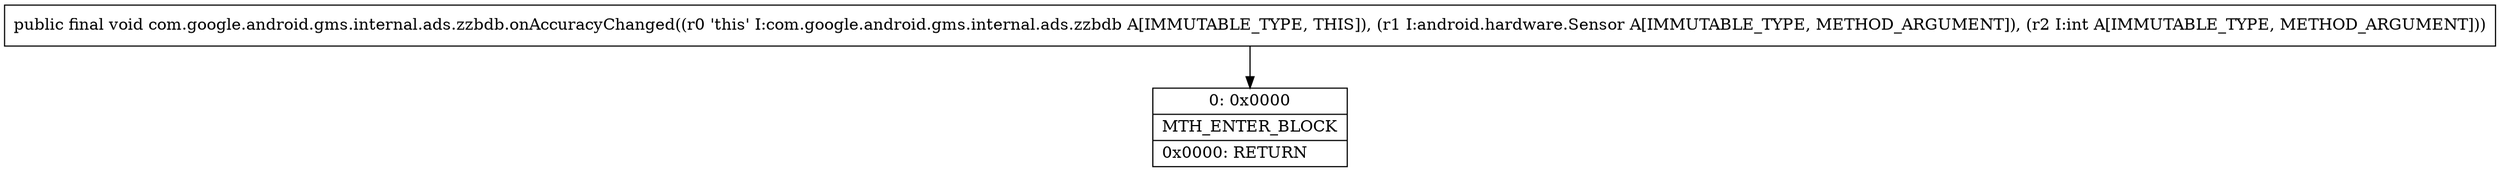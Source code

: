 digraph "CFG forcom.google.android.gms.internal.ads.zzbdb.onAccuracyChanged(Landroid\/hardware\/Sensor;I)V" {
Node_0 [shape=record,label="{0\:\ 0x0000|MTH_ENTER_BLOCK\l|0x0000: RETURN   \l}"];
MethodNode[shape=record,label="{public final void com.google.android.gms.internal.ads.zzbdb.onAccuracyChanged((r0 'this' I:com.google.android.gms.internal.ads.zzbdb A[IMMUTABLE_TYPE, THIS]), (r1 I:android.hardware.Sensor A[IMMUTABLE_TYPE, METHOD_ARGUMENT]), (r2 I:int A[IMMUTABLE_TYPE, METHOD_ARGUMENT])) }"];
MethodNode -> Node_0;
}

